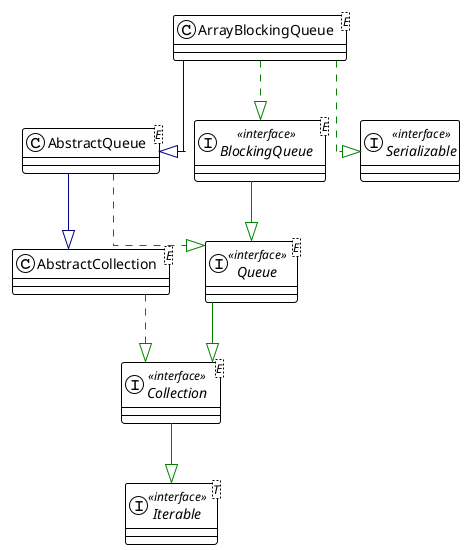 @startuml

!theme plain
top to bottom direction
skinparam linetype ortho

class AbstractCollection<E>
class AbstractQueue<E>
class ArrayBlockingQueue<E>
interface BlockingQueue<E> << interface >>
interface Collection<E> << interface >>
interface Iterable<T> << interface >>
interface Queue<E> << interface >>
interface Serializable << interface >>

AbstractCollection  -[#008200,dashed]-^  Collection         
AbstractQueue       -[#000082,plain]-^  AbstractCollection 
AbstractQueue       -[#008200,dashed]-^  Queue              
ArrayBlockingQueue  -[#000082,plain]-^  AbstractQueue      
ArrayBlockingQueue  -[#008200,dashed]-^  BlockingQueue      
ArrayBlockingQueue  -[#008200,dashed]-^  Serializable       
BlockingQueue       -[#008200,plain]-^  Queue              
Collection          -[#008200,plain]-^  Iterable           
Queue               -[#008200,plain]-^  Collection         
@enduml
